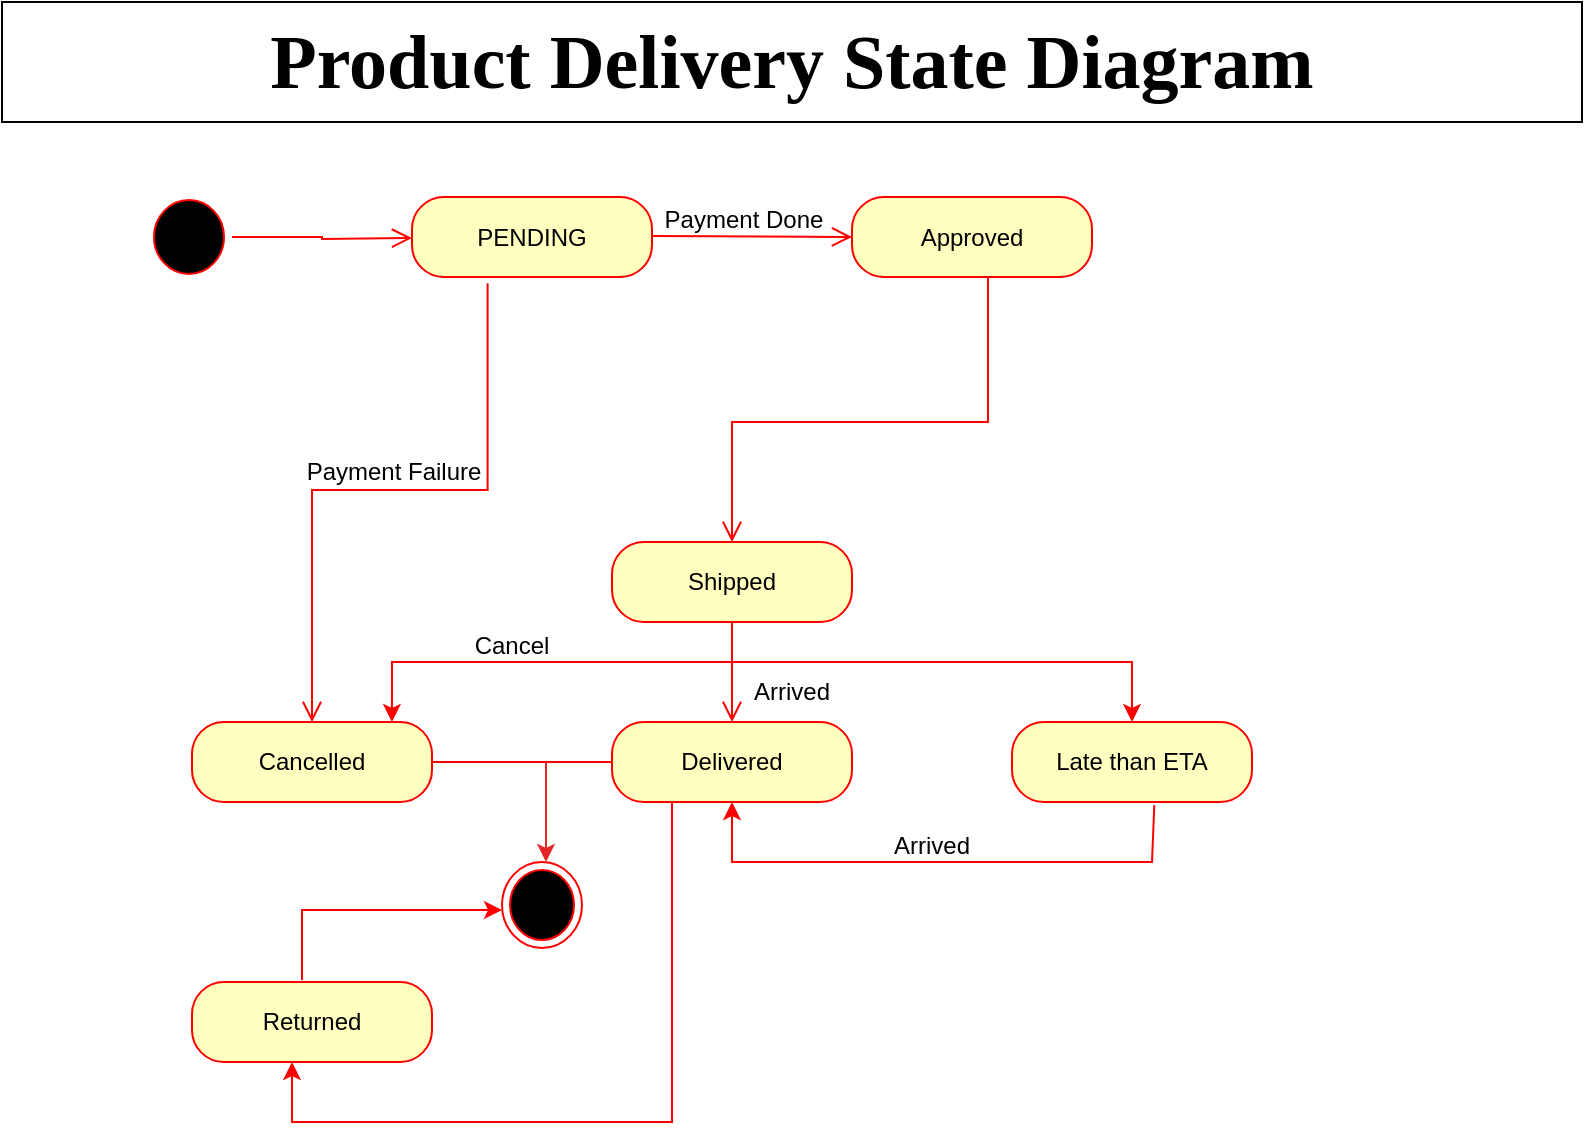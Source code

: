 <mxfile version="20.8.16" type="device"><diagram name="Page-1" id="r3c22Yv_fnx1UO__QM5Z"><mxGraphModel dx="1020" dy="606" grid="1" gridSize="10" guides="1" tooltips="1" connect="1" arrows="1" fold="1" page="1" pageScale="1" pageWidth="850" pageHeight="1100" math="0" shadow="0"><root><mxCell id="0"/><mxCell id="1" parent="0"/><mxCell id="aGUmmRZ4sl7IVgBhyKz7-1" value="" style="ellipse;html=1;shape=startState;fillColor=#000000;strokeColor=#ff0000;" parent="1" vertex="1"><mxGeometry x="87" y="165" width="43" height="45" as="geometry"/></mxCell><mxCell id="aGUmmRZ4sl7IVgBhyKz7-2" value="" style="edgeStyle=orthogonalEdgeStyle;html=1;verticalAlign=bottom;endArrow=open;endSize=8;strokeColor=#ff0000;rounded=0;" parent="1" source="aGUmmRZ4sl7IVgBhyKz7-1" edge="1"><mxGeometry relative="1" as="geometry"><mxPoint x="220" y="188" as="targetPoint"/></mxGeometry></mxCell><mxCell id="aGUmmRZ4sl7IVgBhyKz7-3" value="PENDING" style="rounded=1;whiteSpace=wrap;html=1;arcSize=40;fontColor=#000000;fillColor=#ffffc0;strokeColor=#ff0000;" parent="1" vertex="1"><mxGeometry x="220" y="167.5" width="120" height="40" as="geometry"/></mxCell><mxCell id="aGUmmRZ4sl7IVgBhyKz7-5" value="" style="edgeStyle=orthogonalEdgeStyle;html=1;verticalAlign=bottom;endArrow=open;endSize=8;strokeColor=#ff0000;rounded=0;entryX=0;entryY=0.5;entryDx=0;entryDy=0;" parent="1" target="aGUmmRZ4sl7IVgBhyKz7-6" edge="1"><mxGeometry relative="1" as="geometry"><mxPoint x="430" y="187" as="targetPoint"/><mxPoint x="340" y="187" as="sourcePoint"/></mxGeometry></mxCell><mxCell id="aGUmmRZ4sl7IVgBhyKz7-6" value="Approved" style="rounded=1;whiteSpace=wrap;html=1;arcSize=40;fontColor=#000000;fillColor=#ffffc0;strokeColor=#ff0000;" parent="1" vertex="1"><mxGeometry x="440" y="167.5" width="120" height="40" as="geometry"/></mxCell><mxCell id="aGUmmRZ4sl7IVgBhyKz7-7" value="Payment Done" style="text;html=1;strokeColor=none;fillColor=none;align=center;verticalAlign=middle;whiteSpace=wrap;rounded=0;" parent="1" vertex="1"><mxGeometry x="341" y="164" width="90" height="30" as="geometry"/></mxCell><mxCell id="aGUmmRZ4sl7IVgBhyKz7-9" value="" style="edgeStyle=orthogonalEdgeStyle;html=1;verticalAlign=bottom;endArrow=open;endSize=8;strokeColor=#ff0000;rounded=0;exitX=0.315;exitY=1.078;exitDx=0;exitDy=0;exitPerimeter=0;" parent="1" source="aGUmmRZ4sl7IVgBhyKz7-3" edge="1"><mxGeometry relative="1" as="geometry"><mxPoint x="170" y="430" as="targetPoint"/><mxPoint x="280" y="280" as="sourcePoint"/><Array as="points"><mxPoint x="258" y="314"/><mxPoint x="170" y="314"/><mxPoint x="170" y="420"/></Array></mxGeometry></mxCell><mxCell id="aGUmmRZ4sl7IVgBhyKz7-10" value="Cancelled" style="rounded=1;whiteSpace=wrap;html=1;arcSize=40;fontColor=#000000;fillColor=#ffffc0;strokeColor=#ff0000;" parent="1" vertex="1"><mxGeometry x="110" y="430" width="120" height="40" as="geometry"/></mxCell><mxCell id="aGUmmRZ4sl7IVgBhyKz7-11" value="Payment Failure" style="text;html=1;strokeColor=none;fillColor=none;align=center;verticalAlign=middle;whiteSpace=wrap;rounded=0;" parent="1" vertex="1"><mxGeometry x="166" y="290" width="90" height="30" as="geometry"/></mxCell><mxCell id="aGUmmRZ4sl7IVgBhyKz7-12" value="" style="edgeStyle=orthogonalEdgeStyle;html=1;verticalAlign=bottom;endArrow=open;endSize=8;strokeColor=#ff0000;rounded=0;entryX=0.5;entryY=0;entryDx=0;entryDy=0;" parent="1" target="aGUmmRZ4sl7IVgBhyKz7-13" edge="1"><mxGeometry relative="1" as="geometry"><mxPoint x="430" y="350" as="targetPoint"/><mxPoint x="508" y="207.5" as="sourcePoint"/><Array as="points"><mxPoint x="508" y="280"/><mxPoint x="380" y="280"/></Array></mxGeometry></mxCell><mxCell id="aGUmmRZ4sl7IVgBhyKz7-13" value="Shipped" style="rounded=1;whiteSpace=wrap;html=1;arcSize=40;fontColor=#000000;fillColor=#ffffc0;strokeColor=#ff0000;" parent="1" vertex="1"><mxGeometry x="320" y="340" width="120" height="40" as="geometry"/></mxCell><mxCell id="aGUmmRZ4sl7IVgBhyKz7-15" value="Late than ETA" style="rounded=1;whiteSpace=wrap;html=1;arcSize=40;fontColor=#000000;fillColor=#ffffc0;strokeColor=#ff0000;" parent="1" vertex="1"><mxGeometry x="520" y="430" width="120" height="40" as="geometry"/></mxCell><mxCell id="aGUmmRZ4sl7IVgBhyKz7-16" value="" style="edgeStyle=orthogonalEdgeStyle;html=1;verticalAlign=bottom;endArrow=open;endSize=8;strokeColor=#ff0000;rounded=0;exitX=0.5;exitY=1;exitDx=0;exitDy=0;entryX=0.5;entryY=0;entryDx=0;entryDy=0;" parent="1" source="aGUmmRZ4sl7IVgBhyKz7-13" edge="1"><mxGeometry relative="1" as="geometry"><mxPoint x="380" y="430" as="targetPoint"/><mxPoint x="300" y="400" as="sourcePoint"/><Array as="points"/></mxGeometry></mxCell><mxCell id="aGUmmRZ4sl7IVgBhyKz7-17" value="" style="endArrow=none;html=1;rounded=0;strokeColor=#FF0000;exitX=1;exitY=0.5;exitDx=0;exitDy=0;entryX=0;entryY=0.5;entryDx=0;entryDy=0;" parent="1" source="aGUmmRZ4sl7IVgBhyKz7-10" edge="1"><mxGeometry width="50" height="50" relative="1" as="geometry"><mxPoint x="180" y="580" as="sourcePoint"/><mxPoint x="320" y="450" as="targetPoint"/></mxGeometry></mxCell><mxCell id="aGUmmRZ4sl7IVgBhyKz7-18" value="" style="endArrow=classic;html=1;rounded=0;strokeColor=#FF0000;entryX=0.833;entryY=0;entryDx=0;entryDy=0;entryPerimeter=0;" parent="1" target="aGUmmRZ4sl7IVgBhyKz7-10" edge="1"><mxGeometry width="50" height="50" relative="1" as="geometry"><mxPoint x="380" y="400" as="sourcePoint"/><mxPoint x="240" y="430" as="targetPoint"/><Array as="points"><mxPoint x="210" y="400"/><mxPoint x="210" y="410"/></Array></mxGeometry></mxCell><mxCell id="aGUmmRZ4sl7IVgBhyKz7-19" value="" style="endArrow=classic;html=1;rounded=0;strokeColor=#FF0000;entryX=0.5;entryY=0;entryDx=0;entryDy=0;" parent="1" target="aGUmmRZ4sl7IVgBhyKz7-15" edge="1"><mxGeometry width="50" height="50" relative="1" as="geometry"><mxPoint x="380" y="400" as="sourcePoint"/><mxPoint x="585" y="400" as="targetPoint"/><Array as="points"><mxPoint x="580" y="400"/></Array></mxGeometry></mxCell><mxCell id="aGUmmRZ4sl7IVgBhyKz7-20" value="" style="endArrow=classic;html=1;rounded=0;strokeColor=#FF0000;entryX=0.5;entryY=1;entryDx=0;entryDy=0;exitX=0.593;exitY=1.039;exitDx=0;exitDy=0;exitPerimeter=0;" parent="1" source="aGUmmRZ4sl7IVgBhyKz7-15" edge="1"><mxGeometry width="50" height="50" relative="1" as="geometry"><mxPoint x="590" y="550" as="sourcePoint"/><mxPoint x="380" y="470" as="targetPoint"/><Array as="points"><mxPoint x="590" y="500"/><mxPoint x="380" y="500"/></Array></mxGeometry></mxCell><mxCell id="aGUmmRZ4sl7IVgBhyKz7-22" value="Cancel" style="text;html=1;strokeColor=none;fillColor=none;align=center;verticalAlign=middle;whiteSpace=wrap;rounded=0;" parent="1" vertex="1"><mxGeometry x="240" y="377" width="60" height="30" as="geometry"/></mxCell><mxCell id="aGUmmRZ4sl7IVgBhyKz7-23" value="Arrived" style="text;html=1;strokeColor=none;fillColor=none;align=center;verticalAlign=middle;whiteSpace=wrap;rounded=0;" parent="1" vertex="1"><mxGeometry x="380" y="400" width="60" height="30" as="geometry"/></mxCell><mxCell id="aGUmmRZ4sl7IVgBhyKz7-24" value="Arrived" style="text;html=1;strokeColor=none;fillColor=none;align=center;verticalAlign=middle;whiteSpace=wrap;rounded=0;" parent="1" vertex="1"><mxGeometry x="450" y="477" width="60" height="30" as="geometry"/></mxCell><mxCell id="aGUmmRZ4sl7IVgBhyKz7-25" value="" style="endArrow=classic;html=1;rounded=0;strokeColor=#e32626;" parent="1" edge="1"><mxGeometry width="50" height="50" relative="1" as="geometry"><mxPoint x="287" y="450" as="sourcePoint"/><mxPoint x="287" y="500" as="targetPoint"/></mxGeometry></mxCell><mxCell id="aGUmmRZ4sl7IVgBhyKz7-26" value="" style="ellipse;html=1;shape=endState;fillColor=#000000;strokeColor=#ff0000;" parent="1" vertex="1"><mxGeometry x="265" y="500" width="40" height="43" as="geometry"/></mxCell><mxCell id="aGUmmRZ4sl7IVgBhyKz7-27" value="Returned" style="rounded=1;whiteSpace=wrap;html=1;arcSize=40;fontColor=#000000;fillColor=#ffffc0;strokeColor=#ff0000;" parent="1" vertex="1"><mxGeometry x="110" y="560" width="120" height="40" as="geometry"/></mxCell><mxCell id="aGUmmRZ4sl7IVgBhyKz7-28" value="" style="endArrow=classic;html=1;rounded=0;strokeColor=#FF0000;entryX=0.5;entryY=1;entryDx=0;entryDy=0;exitX=0.25;exitY=1;exitDx=0;exitDy=0;" parent="1" edge="1"><mxGeometry width="50" height="50" relative="1" as="geometry"><mxPoint x="350" y="470" as="sourcePoint"/><mxPoint x="160" y="600" as="targetPoint"/><Array as="points"><mxPoint x="350" y="630"/><mxPoint x="160" y="630"/></Array></mxGeometry></mxCell><mxCell id="aGUmmRZ4sl7IVgBhyKz7-29" value="Delivered" style="rounded=1;whiteSpace=wrap;html=1;arcSize=40;fontColor=#000000;fillColor=#ffffc0;strokeColor=#ff0000;" parent="1" vertex="1"><mxGeometry x="320" y="430" width="120" height="40" as="geometry"/></mxCell><mxCell id="aGUmmRZ4sl7IVgBhyKz7-30" value="" style="endArrow=classic;html=1;rounded=0;strokeColor=#FF0000;" parent="1" edge="1"><mxGeometry width="50" height="50" relative="1" as="geometry"><mxPoint x="165" y="559" as="sourcePoint"/><mxPoint x="265" y="524" as="targetPoint"/><Array as="points"><mxPoint x="165" y="524"/><mxPoint x="235" y="524"/></Array></mxGeometry></mxCell><mxCell id="haJwjutVm28uTb4bQg6j-1" value="&lt;font face=&quot;Comic Sans MS&quot;&gt;&lt;span style=&quot;font-size: 38px;&quot;&gt;&lt;b&gt;Product Delivery State Diagram&lt;/b&gt;&lt;/span&gt;&lt;/font&gt;" style="rounded=0;whiteSpace=wrap;html=1;" parent="1" vertex="1"><mxGeometry x="15" y="70" width="790" height="60" as="geometry"/></mxCell></root></mxGraphModel></diagram></mxfile>